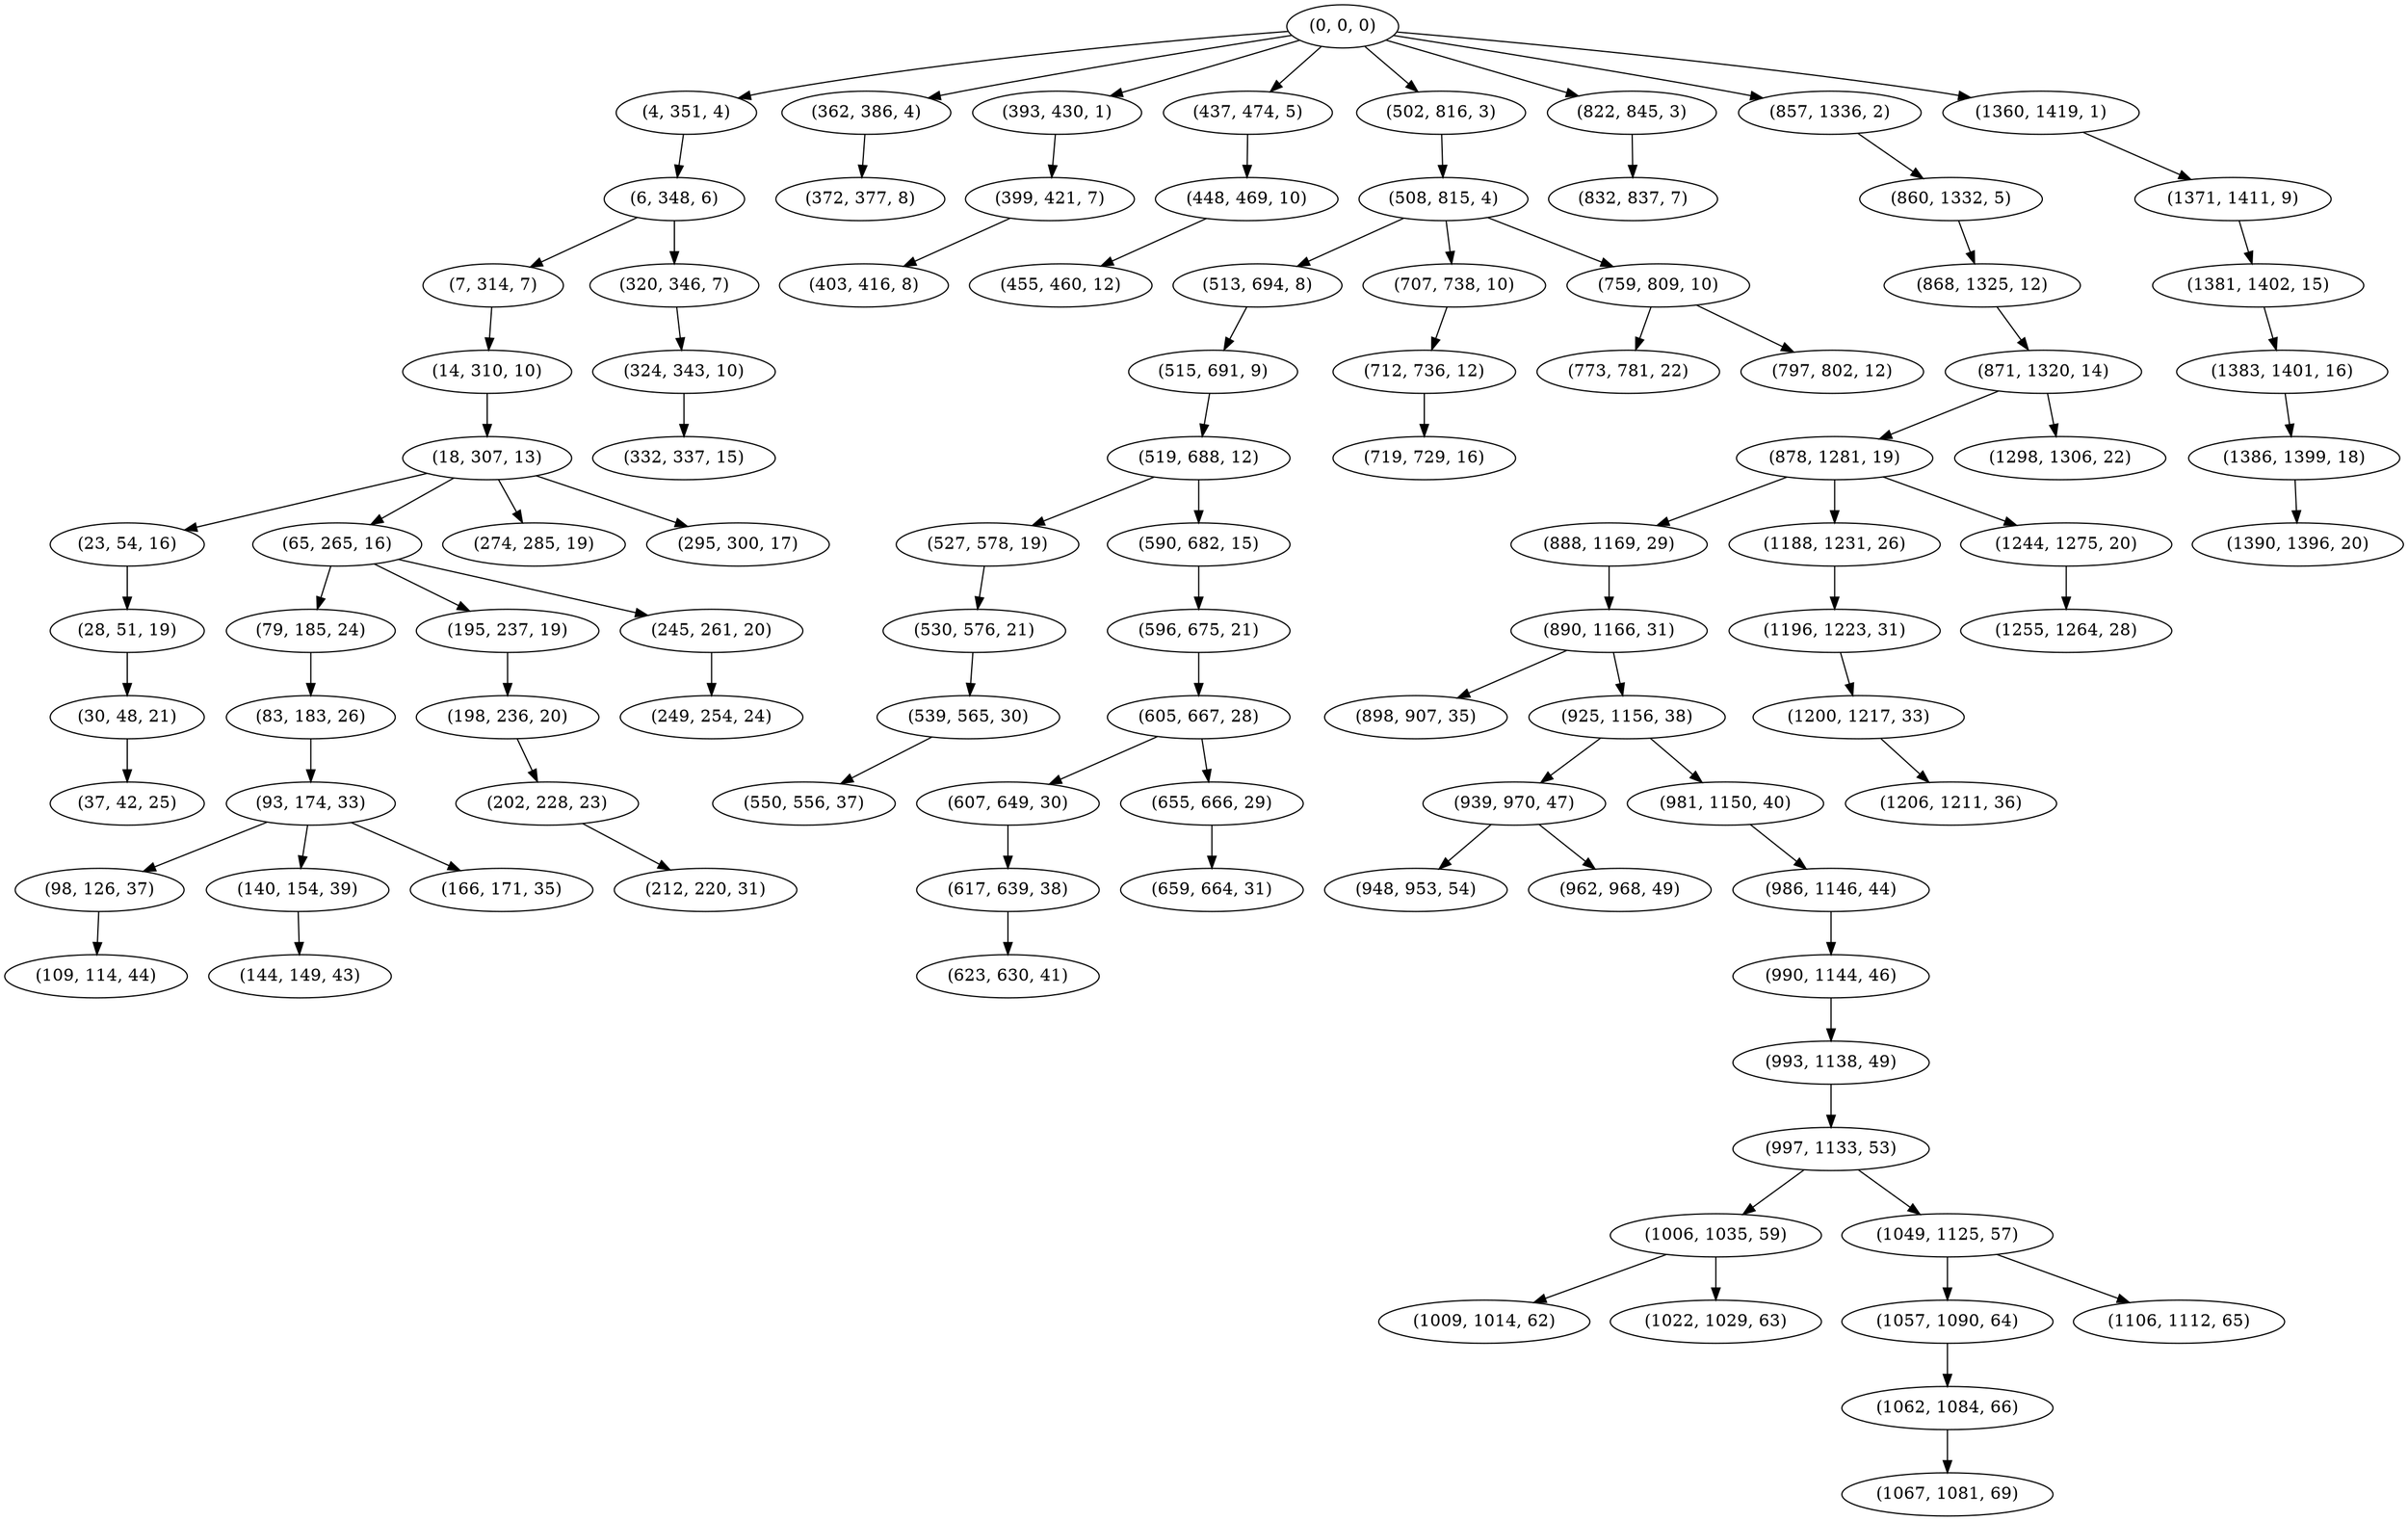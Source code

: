 digraph tree {
    "(0, 0, 0)";
    "(4, 351, 4)";
    "(6, 348, 6)";
    "(7, 314, 7)";
    "(14, 310, 10)";
    "(18, 307, 13)";
    "(23, 54, 16)";
    "(28, 51, 19)";
    "(30, 48, 21)";
    "(37, 42, 25)";
    "(65, 265, 16)";
    "(79, 185, 24)";
    "(83, 183, 26)";
    "(93, 174, 33)";
    "(98, 126, 37)";
    "(109, 114, 44)";
    "(140, 154, 39)";
    "(144, 149, 43)";
    "(166, 171, 35)";
    "(195, 237, 19)";
    "(198, 236, 20)";
    "(202, 228, 23)";
    "(212, 220, 31)";
    "(245, 261, 20)";
    "(249, 254, 24)";
    "(274, 285, 19)";
    "(295, 300, 17)";
    "(320, 346, 7)";
    "(324, 343, 10)";
    "(332, 337, 15)";
    "(362, 386, 4)";
    "(372, 377, 8)";
    "(393, 430, 1)";
    "(399, 421, 7)";
    "(403, 416, 8)";
    "(437, 474, 5)";
    "(448, 469, 10)";
    "(455, 460, 12)";
    "(502, 816, 3)";
    "(508, 815, 4)";
    "(513, 694, 8)";
    "(515, 691, 9)";
    "(519, 688, 12)";
    "(527, 578, 19)";
    "(530, 576, 21)";
    "(539, 565, 30)";
    "(550, 556, 37)";
    "(590, 682, 15)";
    "(596, 675, 21)";
    "(605, 667, 28)";
    "(607, 649, 30)";
    "(617, 639, 38)";
    "(623, 630, 41)";
    "(655, 666, 29)";
    "(659, 664, 31)";
    "(707, 738, 10)";
    "(712, 736, 12)";
    "(719, 729, 16)";
    "(759, 809, 10)";
    "(773, 781, 22)";
    "(797, 802, 12)";
    "(822, 845, 3)";
    "(832, 837, 7)";
    "(857, 1336, 2)";
    "(860, 1332, 5)";
    "(868, 1325, 12)";
    "(871, 1320, 14)";
    "(878, 1281, 19)";
    "(888, 1169, 29)";
    "(890, 1166, 31)";
    "(898, 907, 35)";
    "(925, 1156, 38)";
    "(939, 970, 47)";
    "(948, 953, 54)";
    "(962, 968, 49)";
    "(981, 1150, 40)";
    "(986, 1146, 44)";
    "(990, 1144, 46)";
    "(993, 1138, 49)";
    "(997, 1133, 53)";
    "(1006, 1035, 59)";
    "(1009, 1014, 62)";
    "(1022, 1029, 63)";
    "(1049, 1125, 57)";
    "(1057, 1090, 64)";
    "(1062, 1084, 66)";
    "(1067, 1081, 69)";
    "(1106, 1112, 65)";
    "(1188, 1231, 26)";
    "(1196, 1223, 31)";
    "(1200, 1217, 33)";
    "(1206, 1211, 36)";
    "(1244, 1275, 20)";
    "(1255, 1264, 28)";
    "(1298, 1306, 22)";
    "(1360, 1419, 1)";
    "(1371, 1411, 9)";
    "(1381, 1402, 15)";
    "(1383, 1401, 16)";
    "(1386, 1399, 18)";
    "(1390, 1396, 20)";
    "(0, 0, 0)" -> "(4, 351, 4)";
    "(0, 0, 0)" -> "(362, 386, 4)";
    "(0, 0, 0)" -> "(393, 430, 1)";
    "(0, 0, 0)" -> "(437, 474, 5)";
    "(0, 0, 0)" -> "(502, 816, 3)";
    "(0, 0, 0)" -> "(822, 845, 3)";
    "(0, 0, 0)" -> "(857, 1336, 2)";
    "(0, 0, 0)" -> "(1360, 1419, 1)";
    "(4, 351, 4)" -> "(6, 348, 6)";
    "(6, 348, 6)" -> "(7, 314, 7)";
    "(6, 348, 6)" -> "(320, 346, 7)";
    "(7, 314, 7)" -> "(14, 310, 10)";
    "(14, 310, 10)" -> "(18, 307, 13)";
    "(18, 307, 13)" -> "(23, 54, 16)";
    "(18, 307, 13)" -> "(65, 265, 16)";
    "(18, 307, 13)" -> "(274, 285, 19)";
    "(18, 307, 13)" -> "(295, 300, 17)";
    "(23, 54, 16)" -> "(28, 51, 19)";
    "(28, 51, 19)" -> "(30, 48, 21)";
    "(30, 48, 21)" -> "(37, 42, 25)";
    "(65, 265, 16)" -> "(79, 185, 24)";
    "(65, 265, 16)" -> "(195, 237, 19)";
    "(65, 265, 16)" -> "(245, 261, 20)";
    "(79, 185, 24)" -> "(83, 183, 26)";
    "(83, 183, 26)" -> "(93, 174, 33)";
    "(93, 174, 33)" -> "(98, 126, 37)";
    "(93, 174, 33)" -> "(140, 154, 39)";
    "(93, 174, 33)" -> "(166, 171, 35)";
    "(98, 126, 37)" -> "(109, 114, 44)";
    "(140, 154, 39)" -> "(144, 149, 43)";
    "(195, 237, 19)" -> "(198, 236, 20)";
    "(198, 236, 20)" -> "(202, 228, 23)";
    "(202, 228, 23)" -> "(212, 220, 31)";
    "(245, 261, 20)" -> "(249, 254, 24)";
    "(320, 346, 7)" -> "(324, 343, 10)";
    "(324, 343, 10)" -> "(332, 337, 15)";
    "(362, 386, 4)" -> "(372, 377, 8)";
    "(393, 430, 1)" -> "(399, 421, 7)";
    "(399, 421, 7)" -> "(403, 416, 8)";
    "(437, 474, 5)" -> "(448, 469, 10)";
    "(448, 469, 10)" -> "(455, 460, 12)";
    "(502, 816, 3)" -> "(508, 815, 4)";
    "(508, 815, 4)" -> "(513, 694, 8)";
    "(508, 815, 4)" -> "(707, 738, 10)";
    "(508, 815, 4)" -> "(759, 809, 10)";
    "(513, 694, 8)" -> "(515, 691, 9)";
    "(515, 691, 9)" -> "(519, 688, 12)";
    "(519, 688, 12)" -> "(527, 578, 19)";
    "(519, 688, 12)" -> "(590, 682, 15)";
    "(527, 578, 19)" -> "(530, 576, 21)";
    "(530, 576, 21)" -> "(539, 565, 30)";
    "(539, 565, 30)" -> "(550, 556, 37)";
    "(590, 682, 15)" -> "(596, 675, 21)";
    "(596, 675, 21)" -> "(605, 667, 28)";
    "(605, 667, 28)" -> "(607, 649, 30)";
    "(605, 667, 28)" -> "(655, 666, 29)";
    "(607, 649, 30)" -> "(617, 639, 38)";
    "(617, 639, 38)" -> "(623, 630, 41)";
    "(655, 666, 29)" -> "(659, 664, 31)";
    "(707, 738, 10)" -> "(712, 736, 12)";
    "(712, 736, 12)" -> "(719, 729, 16)";
    "(759, 809, 10)" -> "(773, 781, 22)";
    "(759, 809, 10)" -> "(797, 802, 12)";
    "(822, 845, 3)" -> "(832, 837, 7)";
    "(857, 1336, 2)" -> "(860, 1332, 5)";
    "(860, 1332, 5)" -> "(868, 1325, 12)";
    "(868, 1325, 12)" -> "(871, 1320, 14)";
    "(871, 1320, 14)" -> "(878, 1281, 19)";
    "(871, 1320, 14)" -> "(1298, 1306, 22)";
    "(878, 1281, 19)" -> "(888, 1169, 29)";
    "(878, 1281, 19)" -> "(1188, 1231, 26)";
    "(878, 1281, 19)" -> "(1244, 1275, 20)";
    "(888, 1169, 29)" -> "(890, 1166, 31)";
    "(890, 1166, 31)" -> "(898, 907, 35)";
    "(890, 1166, 31)" -> "(925, 1156, 38)";
    "(925, 1156, 38)" -> "(939, 970, 47)";
    "(925, 1156, 38)" -> "(981, 1150, 40)";
    "(939, 970, 47)" -> "(948, 953, 54)";
    "(939, 970, 47)" -> "(962, 968, 49)";
    "(981, 1150, 40)" -> "(986, 1146, 44)";
    "(986, 1146, 44)" -> "(990, 1144, 46)";
    "(990, 1144, 46)" -> "(993, 1138, 49)";
    "(993, 1138, 49)" -> "(997, 1133, 53)";
    "(997, 1133, 53)" -> "(1006, 1035, 59)";
    "(997, 1133, 53)" -> "(1049, 1125, 57)";
    "(1006, 1035, 59)" -> "(1009, 1014, 62)";
    "(1006, 1035, 59)" -> "(1022, 1029, 63)";
    "(1049, 1125, 57)" -> "(1057, 1090, 64)";
    "(1049, 1125, 57)" -> "(1106, 1112, 65)";
    "(1057, 1090, 64)" -> "(1062, 1084, 66)";
    "(1062, 1084, 66)" -> "(1067, 1081, 69)";
    "(1188, 1231, 26)" -> "(1196, 1223, 31)";
    "(1196, 1223, 31)" -> "(1200, 1217, 33)";
    "(1200, 1217, 33)" -> "(1206, 1211, 36)";
    "(1244, 1275, 20)" -> "(1255, 1264, 28)";
    "(1360, 1419, 1)" -> "(1371, 1411, 9)";
    "(1371, 1411, 9)" -> "(1381, 1402, 15)";
    "(1381, 1402, 15)" -> "(1383, 1401, 16)";
    "(1383, 1401, 16)" -> "(1386, 1399, 18)";
    "(1386, 1399, 18)" -> "(1390, 1396, 20)";
}
